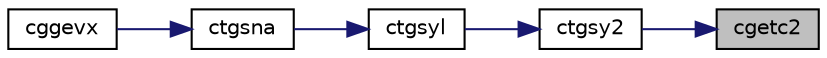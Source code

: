 digraph "cgetc2"
{
 // LATEX_PDF_SIZE
  edge [fontname="Helvetica",fontsize="10",labelfontname="Helvetica",labelfontsize="10"];
  node [fontname="Helvetica",fontsize="10",shape=record];
  rankdir="RL";
  Node1 [label="cgetc2",height=0.2,width=0.4,color="black", fillcolor="grey75", style="filled", fontcolor="black",tooltip="CGETC2 computes the LU factorization with complete pivoting of the general n-by-n matrix."];
  Node1 -> Node2 [dir="back",color="midnightblue",fontsize="10",style="solid",fontname="Helvetica"];
  Node2 [label="ctgsy2",height=0.2,width=0.4,color="black", fillcolor="white", style="filled",URL="$ctgsy2_8f.html#a82a880920a428b8ac1203547b0e74d6b",tooltip="CTGSY2 solves the generalized Sylvester equation (unblocked algorithm)."];
  Node2 -> Node3 [dir="back",color="midnightblue",fontsize="10",style="solid",fontname="Helvetica"];
  Node3 [label="ctgsyl",height=0.2,width=0.4,color="black", fillcolor="white", style="filled",URL="$ctgsyl_8f.html#aef7add4f653067c9b3e44569e6766d95",tooltip="CTGSYL"];
  Node3 -> Node4 [dir="back",color="midnightblue",fontsize="10",style="solid",fontname="Helvetica"];
  Node4 [label="ctgsna",height=0.2,width=0.4,color="black", fillcolor="white", style="filled",URL="$ctgsna_8f.html#a9b58d99b63263d7dbbeaecd9d0e3a755",tooltip="CTGSNA"];
  Node4 -> Node5 [dir="back",color="midnightblue",fontsize="10",style="solid",fontname="Helvetica"];
  Node5 [label="cggevx",height=0.2,width=0.4,color="black", fillcolor="white", style="filled",URL="$cggevx_8f.html#ad681a6edd407ef1e9ac9b6ee92ddbee3",tooltip="CGGEVX computes the eigenvalues and, optionally, the left and/or right eigenvectors for GE matrices"];
}
